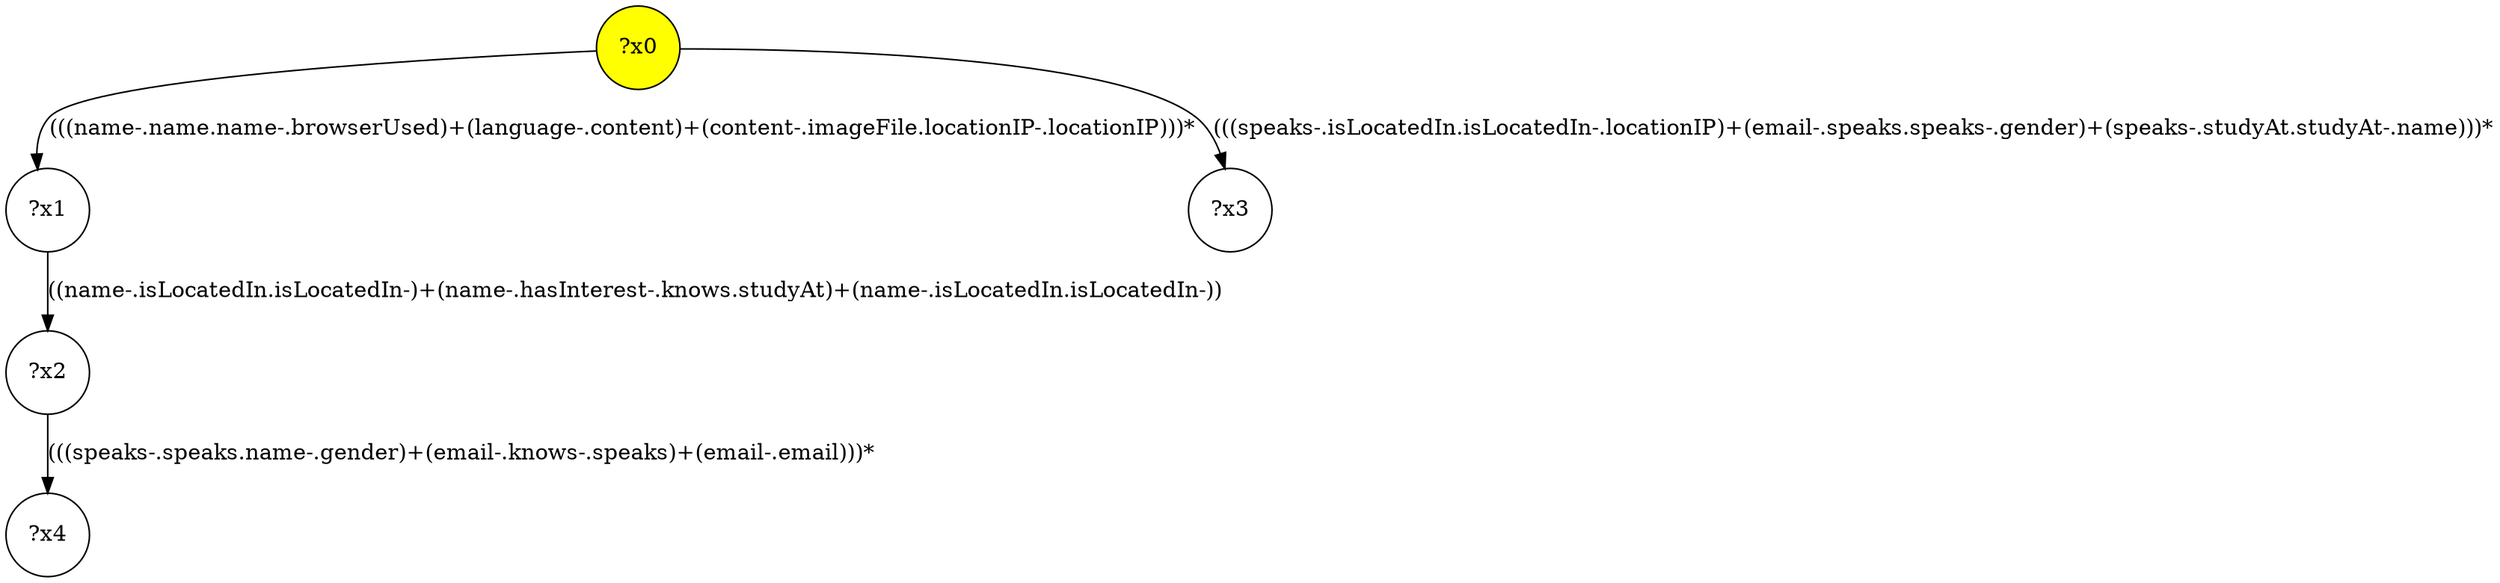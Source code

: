 digraph g {
	x0 [fillcolor="yellow", style="filled," shape=circle, label="?x0"];
	x1 [shape=circle, label="?x1"];
	x0 -> x1 [label="(((name-.name.name-.browserUsed)+(language-.content)+(content-.imageFile.locationIP-.locationIP)))*"];
	x2 [shape=circle, label="?x2"];
	x1 -> x2 [label="((name-.isLocatedIn.isLocatedIn-)+(name-.hasInterest-.knows.studyAt)+(name-.isLocatedIn.isLocatedIn-))"];
	x3 [shape=circle, label="?x3"];
	x0 -> x3 [label="(((speaks-.isLocatedIn.isLocatedIn-.locationIP)+(email-.speaks.speaks-.gender)+(speaks-.studyAt.studyAt-.name)))*"];
	x4 [shape=circle, label="?x4"];
	x2 -> x4 [label="(((speaks-.speaks.name-.gender)+(email-.knows-.speaks)+(email-.email)))*"];
}
